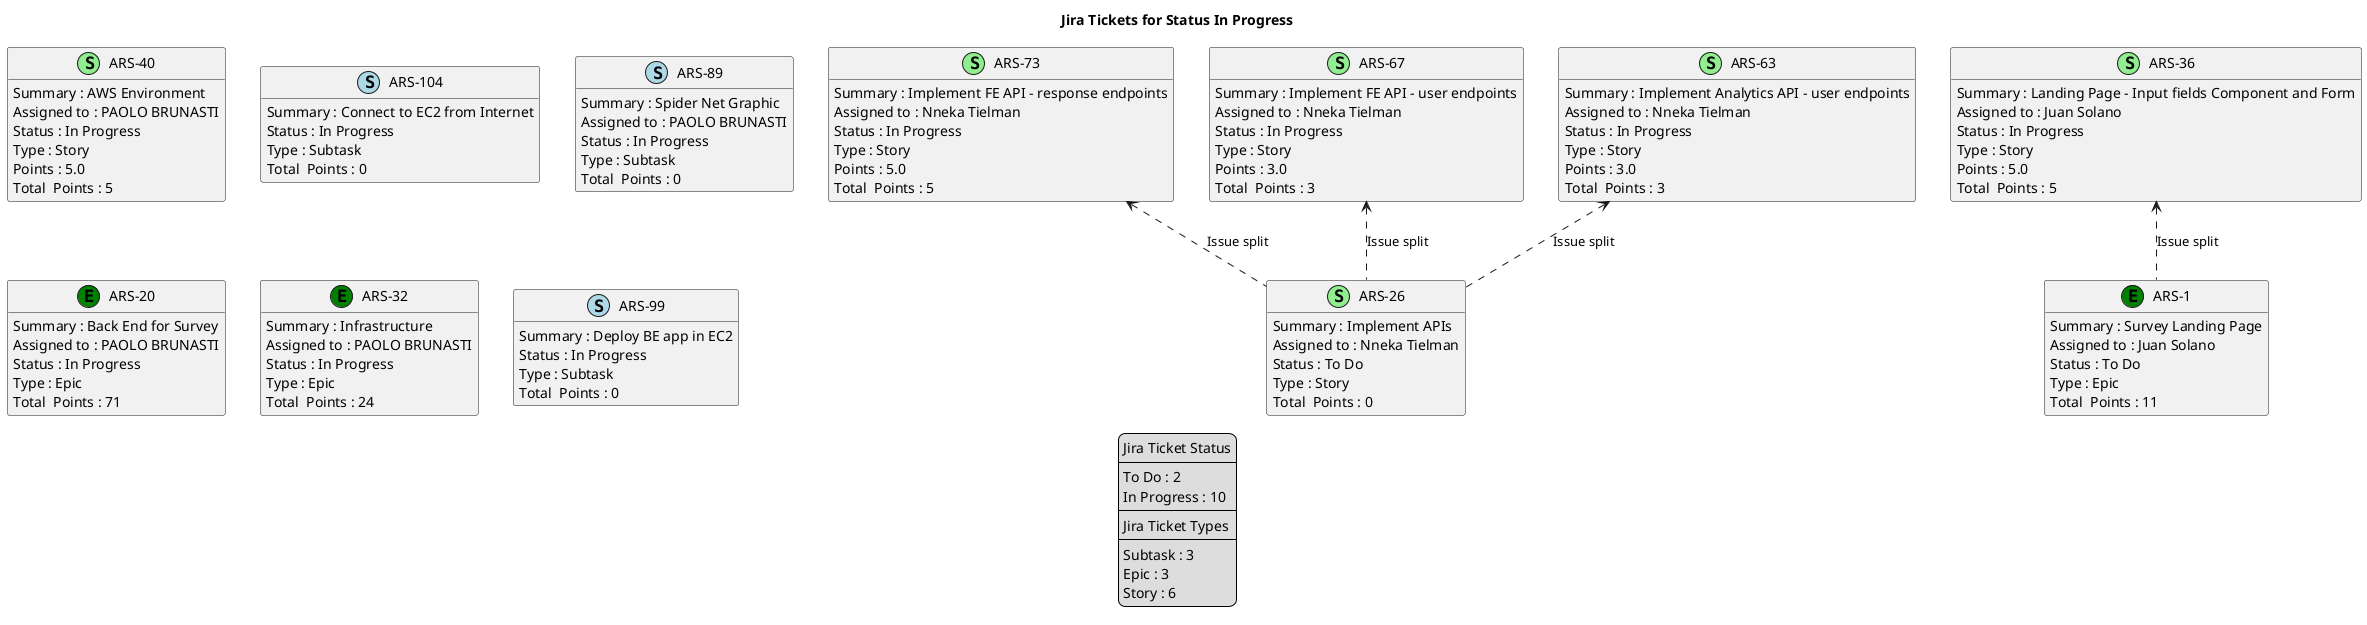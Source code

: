 @startuml
'https://plantuml.com/class-diagram

' GENERATE CLASS DIAGRAM ===========
' Generated at    : Thu May 23 13:36:26 CEST 2024

title Jira Tickets for Status In Progress
hide empty members

legend
Jira Ticket Status
----
To Do : 2
In Progress : 10
----
Jira Ticket Types
----
Subtask : 3
Epic : 3
Story : 6
end legend


' Tickets =======
class "ARS-40" << (S,lightgreen) >> {
 Summary : AWS Environment
 Assigned to : PAOLO BRUNASTI
 Status : In Progress
 Type : Story
 Points : 5.0
Total  Points : 5
}

class "ARS-73" << (S,lightgreen) >> {
 Summary : Implement FE API - response endpoints
 Assigned to : Nneka Tielman
 Status : In Progress
 Type : Story
 Points : 5.0
Total  Points : 5
}

class "ARS-104" << (S,lightblue) >> {
 Summary : Connect to EC2 from Internet
 Status : In Progress
 Type : Subtask
Total  Points : 0
}

class "ARS-67" << (S,lightgreen) >> {
 Summary : Implement FE API - user endpoints
 Assigned to : Nneka Tielman
 Status : In Progress
 Type : Story
 Points : 3.0
Total  Points : 3
}

class "ARS-89" << (S,lightblue) >> {
 Summary : Spider Net Graphic
 Assigned to : PAOLO BRUNASTI
 Status : In Progress
 Type : Subtask
Total  Points : 0
}

class "ARS-36" << (S,lightgreen) >> {
 Summary : Landing Page - Input fields Component and Form
 Assigned to : Juan Solano
 Status : In Progress
 Type : Story
 Points : 5.0
Total  Points : 5
}

class "ARS-26" << (S,lightgreen) >> {
 Summary : Implement APIs
 Assigned to : Nneka Tielman
 Status : To Do
 Type : Story
Total  Points : 0
}

class "ARS-1" << (E,green) >> {
 Summary : Survey Landing Page
 Assigned to : Juan Solano
 Status : To Do
 Type : Epic
Total  Points : 11
}

class "ARS-63" << (S,lightgreen) >> {
 Summary : Implement Analytics API - user endpoints
 Assigned to : Nneka Tielman
 Status : In Progress
 Type : Story
 Points : 3.0
Total  Points : 3
}

class "ARS-20" << (E,green) >> {
 Summary : Back End for Survey
 Assigned to : PAOLO BRUNASTI
 Status : In Progress
 Type : Epic
Total  Points : 71
}

class "ARS-32" << (E,green) >> {
 Summary : Infrastructure
 Assigned to : PAOLO BRUNASTI
 Status : In Progress
 Type : Epic
Total  Points : 24
}

class "ARS-99" << (S,lightblue) >> {
 Summary : Deploy BE app in EC2
 Status : In Progress
 Type : Subtask
Total  Points : 0
}



' Links =======
"ARS-36" <.. "ARS-1" : Issue split
"ARS-67" <.. "ARS-26" : Issue split
"ARS-63" <.. "ARS-26" : Issue split
"ARS-73" <.. "ARS-26" : Issue split


@enduml
